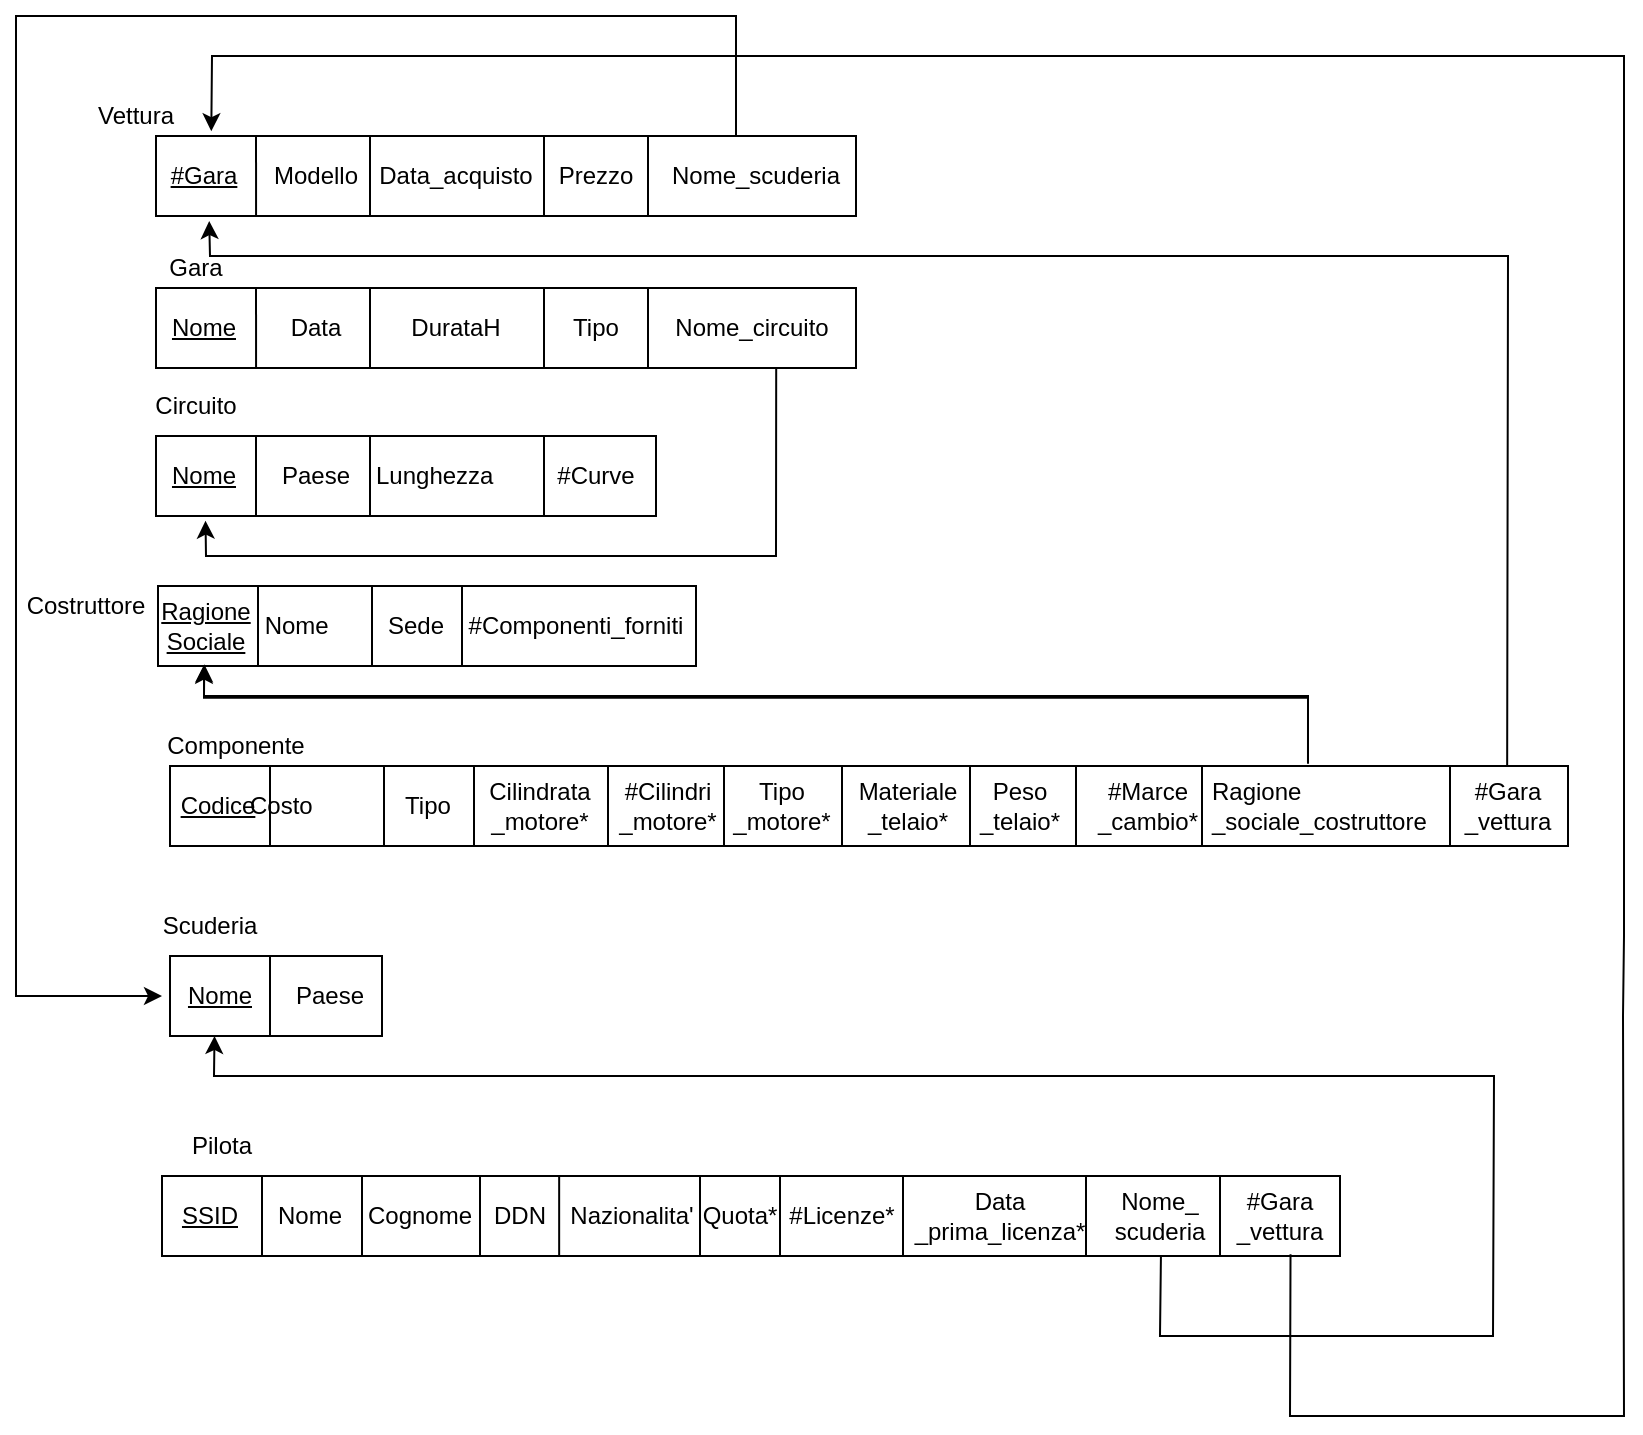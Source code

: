 <mxfile version="22.1.11" type="device">
  <diagram name="Page-1" id="w2zEcCq6rjr5m_FsKOra">
    <mxGraphModel dx="1908" dy="1134" grid="1" gridSize="10" guides="1" tooltips="1" connect="1" arrows="1" fold="1" page="1" pageScale="1" pageWidth="850" pageHeight="1100" math="0" shadow="0">
      <root>
        <mxCell id="0" />
        <mxCell id="1" parent="0" />
        <mxCell id="W9biqpnuEtXCoY6pIqpa-1" value="" style="rounded=0;whiteSpace=wrap;html=1;" vertex="1" parent="1">
          <mxGeometry x="160" y="160" width="350" height="40" as="geometry" />
        </mxCell>
        <mxCell id="W9biqpnuEtXCoY6pIqpa-3" value="#Gara" style="text;html=1;strokeColor=none;fillColor=none;align=center;verticalAlign=middle;whiteSpace=wrap;rounded=0;fontStyle=4" vertex="1" parent="1">
          <mxGeometry x="154" y="165" width="60" height="30" as="geometry" />
        </mxCell>
        <mxCell id="W9biqpnuEtXCoY6pIqpa-4" value="Vettura" style="text;html=1;strokeColor=none;fillColor=none;align=center;verticalAlign=middle;whiteSpace=wrap;rounded=0;" vertex="1" parent="1">
          <mxGeometry x="120" y="135" width="60" height="30" as="geometry" />
        </mxCell>
        <mxCell id="W9biqpnuEtXCoY6pIqpa-5" value="Modello" style="text;html=1;strokeColor=none;fillColor=none;align=center;verticalAlign=middle;whiteSpace=wrap;rounded=0;" vertex="1" parent="1">
          <mxGeometry x="210" y="165" width="60" height="30" as="geometry" />
        </mxCell>
        <mxCell id="W9biqpnuEtXCoY6pIqpa-6" value="Data_acquisto" style="text;html=1;strokeColor=none;fillColor=none;align=center;verticalAlign=middle;whiteSpace=wrap;rounded=0;" vertex="1" parent="1">
          <mxGeometry x="280" y="165" width="60" height="30" as="geometry" />
        </mxCell>
        <mxCell id="W9biqpnuEtXCoY6pIqpa-8" value="Prezzo" style="text;html=1;strokeColor=none;fillColor=none;align=center;verticalAlign=middle;whiteSpace=wrap;rounded=0;" vertex="1" parent="1">
          <mxGeometry x="350" y="165" width="60" height="30" as="geometry" />
        </mxCell>
        <mxCell id="W9biqpnuEtXCoY6pIqpa-9" value="Nome_scuderia" style="text;html=1;strokeColor=none;fillColor=none;align=center;verticalAlign=middle;whiteSpace=wrap;rounded=0;" vertex="1" parent="1">
          <mxGeometry x="430" y="165" width="60" height="30" as="geometry" />
        </mxCell>
        <mxCell id="W9biqpnuEtXCoY6pIqpa-13" value="" style="endArrow=none;html=1;rounded=0;exitX=0.143;exitY=0.998;exitDx=0;exitDy=0;exitPerimeter=0;" edge="1" parent="1" source="W9biqpnuEtXCoY6pIqpa-1">
          <mxGeometry width="50" height="50" relative="1" as="geometry">
            <mxPoint x="210" y="180" as="sourcePoint" />
            <mxPoint x="210" y="160" as="targetPoint" />
          </mxGeometry>
        </mxCell>
        <mxCell id="W9biqpnuEtXCoY6pIqpa-14" value="" style="endArrow=none;html=1;rounded=0;exitX=0.143;exitY=0.998;exitDx=0;exitDy=0;exitPerimeter=0;" edge="1" parent="1">
          <mxGeometry width="50" height="50" relative="1" as="geometry">
            <mxPoint x="267" y="200" as="sourcePoint" />
            <mxPoint x="267" y="160" as="targetPoint" />
          </mxGeometry>
        </mxCell>
        <mxCell id="W9biqpnuEtXCoY6pIqpa-15" value="" style="endArrow=none;html=1;rounded=0;exitX=0.143;exitY=0.998;exitDx=0;exitDy=0;exitPerimeter=0;" edge="1" parent="1">
          <mxGeometry width="50" height="50" relative="1" as="geometry">
            <mxPoint x="354" y="200" as="sourcePoint" />
            <mxPoint x="354" y="160" as="targetPoint" />
          </mxGeometry>
        </mxCell>
        <mxCell id="W9biqpnuEtXCoY6pIqpa-16" value="" style="endArrow=none;html=1;rounded=0;exitX=0.143;exitY=0.998;exitDx=0;exitDy=0;exitPerimeter=0;" edge="1" parent="1">
          <mxGeometry width="50" height="50" relative="1" as="geometry">
            <mxPoint x="406" y="200" as="sourcePoint" />
            <mxPoint x="406" y="160" as="targetPoint" />
          </mxGeometry>
        </mxCell>
        <mxCell id="W9biqpnuEtXCoY6pIqpa-17" value="" style="rounded=0;whiteSpace=wrap;html=1;" vertex="1" parent="1">
          <mxGeometry x="160" y="236" width="350" height="40" as="geometry" />
        </mxCell>
        <mxCell id="W9biqpnuEtXCoY6pIqpa-18" value="Nome" style="text;html=1;strokeColor=none;fillColor=none;align=center;verticalAlign=middle;whiteSpace=wrap;rounded=0;fontStyle=4" vertex="1" parent="1">
          <mxGeometry x="154" y="241" width="60" height="30" as="geometry" />
        </mxCell>
        <mxCell id="W9biqpnuEtXCoY6pIqpa-19" value="Gara" style="text;html=1;strokeColor=none;fillColor=none;align=center;verticalAlign=middle;whiteSpace=wrap;rounded=0;" vertex="1" parent="1">
          <mxGeometry x="150" y="211" width="60" height="30" as="geometry" />
        </mxCell>
        <mxCell id="W9biqpnuEtXCoY6pIqpa-20" value="Data" style="text;html=1;strokeColor=none;fillColor=none;align=center;verticalAlign=middle;whiteSpace=wrap;rounded=0;" vertex="1" parent="1">
          <mxGeometry x="210" y="241" width="60" height="30" as="geometry" />
        </mxCell>
        <mxCell id="W9biqpnuEtXCoY6pIqpa-21" value="DurataH" style="text;html=1;strokeColor=none;fillColor=none;align=center;verticalAlign=middle;whiteSpace=wrap;rounded=0;" vertex="1" parent="1">
          <mxGeometry x="280" y="241" width="60" height="30" as="geometry" />
        </mxCell>
        <mxCell id="W9biqpnuEtXCoY6pIqpa-22" value="Tipo" style="text;html=1;strokeColor=none;fillColor=none;align=center;verticalAlign=middle;whiteSpace=wrap;rounded=0;" vertex="1" parent="1">
          <mxGeometry x="350" y="241" width="60" height="30" as="geometry" />
        </mxCell>
        <mxCell id="W9biqpnuEtXCoY6pIqpa-23" value="Nome_circuito" style="text;html=1;strokeColor=none;fillColor=none;align=center;verticalAlign=middle;whiteSpace=wrap;rounded=0;" vertex="1" parent="1">
          <mxGeometry x="422.5" y="241" width="70" height="30" as="geometry" />
        </mxCell>
        <mxCell id="W9biqpnuEtXCoY6pIqpa-24" value="" style="endArrow=none;html=1;rounded=0;exitX=0.143;exitY=0.998;exitDx=0;exitDy=0;exitPerimeter=0;" edge="1" parent="1" source="W9biqpnuEtXCoY6pIqpa-17">
          <mxGeometry width="50" height="50" relative="1" as="geometry">
            <mxPoint x="210" y="256" as="sourcePoint" />
            <mxPoint x="210" y="236" as="targetPoint" />
          </mxGeometry>
        </mxCell>
        <mxCell id="W9biqpnuEtXCoY6pIqpa-25" value="" style="endArrow=none;html=1;rounded=0;exitX=0.143;exitY=0.998;exitDx=0;exitDy=0;exitPerimeter=0;" edge="1" parent="1">
          <mxGeometry width="50" height="50" relative="1" as="geometry">
            <mxPoint x="267" y="276" as="sourcePoint" />
            <mxPoint x="267" y="236" as="targetPoint" />
          </mxGeometry>
        </mxCell>
        <mxCell id="W9biqpnuEtXCoY6pIqpa-26" value="" style="endArrow=none;html=1;rounded=0;exitX=0.143;exitY=0.998;exitDx=0;exitDy=0;exitPerimeter=0;" edge="1" parent="1">
          <mxGeometry width="50" height="50" relative="1" as="geometry">
            <mxPoint x="354" y="276" as="sourcePoint" />
            <mxPoint x="354" y="236" as="targetPoint" />
          </mxGeometry>
        </mxCell>
        <mxCell id="W9biqpnuEtXCoY6pIqpa-27" value="" style="endArrow=none;html=1;rounded=0;exitX=0.143;exitY=0.998;exitDx=0;exitDy=0;exitPerimeter=0;" edge="1" parent="1">
          <mxGeometry width="50" height="50" relative="1" as="geometry">
            <mxPoint x="406" y="276" as="sourcePoint" />
            <mxPoint x="406" y="236" as="targetPoint" />
          </mxGeometry>
        </mxCell>
        <mxCell id="W9biqpnuEtXCoY6pIqpa-28" value="" style="rounded=0;whiteSpace=wrap;html=1;" vertex="1" parent="1">
          <mxGeometry x="160" y="310" width="250" height="40" as="geometry" />
        </mxCell>
        <mxCell id="W9biqpnuEtXCoY6pIqpa-29" value="Nome" style="text;html=1;strokeColor=none;fillColor=none;align=center;verticalAlign=middle;whiteSpace=wrap;rounded=0;fontStyle=4" vertex="1" parent="1">
          <mxGeometry x="154" y="315" width="60" height="30" as="geometry" />
        </mxCell>
        <mxCell id="W9biqpnuEtXCoY6pIqpa-30" value="Paese" style="text;html=1;strokeColor=none;fillColor=none;align=center;verticalAlign=middle;whiteSpace=wrap;rounded=0;" vertex="1" parent="1">
          <mxGeometry x="210" y="315" width="60" height="30" as="geometry" />
        </mxCell>
        <mxCell id="W9biqpnuEtXCoY6pIqpa-31" value="Lunghezza&lt;span style=&quot;white-space: pre;&quot;&gt;&#x9;&lt;/span&gt;" style="text;html=1;strokeColor=none;fillColor=none;align=center;verticalAlign=middle;whiteSpace=wrap;rounded=0;" vertex="1" parent="1">
          <mxGeometry x="280" y="315" width="60" height="30" as="geometry" />
        </mxCell>
        <mxCell id="W9biqpnuEtXCoY6pIqpa-32" value="#Curve" style="text;html=1;strokeColor=none;fillColor=none;align=center;verticalAlign=middle;whiteSpace=wrap;rounded=0;" vertex="1" parent="1">
          <mxGeometry x="350" y="315" width="60" height="30" as="geometry" />
        </mxCell>
        <mxCell id="W9biqpnuEtXCoY6pIqpa-34" value="" style="endArrow=none;html=1;rounded=0;" edge="1" parent="1">
          <mxGeometry width="50" height="50" relative="1" as="geometry">
            <mxPoint x="210" y="350" as="sourcePoint" />
            <mxPoint x="210" y="310" as="targetPoint" />
          </mxGeometry>
        </mxCell>
        <mxCell id="W9biqpnuEtXCoY6pIqpa-35" value="" style="endArrow=none;html=1;rounded=0;exitX=0.143;exitY=0.998;exitDx=0;exitDy=0;exitPerimeter=0;" edge="1" parent="1">
          <mxGeometry width="50" height="50" relative="1" as="geometry">
            <mxPoint x="267" y="350" as="sourcePoint" />
            <mxPoint x="267" y="310" as="targetPoint" />
          </mxGeometry>
        </mxCell>
        <mxCell id="W9biqpnuEtXCoY6pIqpa-36" value="" style="endArrow=none;html=1;rounded=0;exitX=0.143;exitY=0.998;exitDx=0;exitDy=0;exitPerimeter=0;" edge="1" parent="1">
          <mxGeometry width="50" height="50" relative="1" as="geometry">
            <mxPoint x="354" y="350" as="sourcePoint" />
            <mxPoint x="354" y="310" as="targetPoint" />
          </mxGeometry>
        </mxCell>
        <mxCell id="W9biqpnuEtXCoY6pIqpa-38" value="Circuito" style="text;html=1;strokeColor=none;fillColor=none;align=center;verticalAlign=middle;whiteSpace=wrap;rounded=0;" vertex="1" parent="1">
          <mxGeometry x="150" y="280" width="60" height="30" as="geometry" />
        </mxCell>
        <mxCell id="W9biqpnuEtXCoY6pIqpa-48" value="" style="rounded=0;whiteSpace=wrap;html=1;" vertex="1" parent="1">
          <mxGeometry x="161" y="385" width="269" height="40" as="geometry" />
        </mxCell>
        <mxCell id="W9biqpnuEtXCoY6pIqpa-49" value="Ragione Sociale" style="text;html=1;strokeColor=none;fillColor=none;align=center;verticalAlign=middle;whiteSpace=wrap;rounded=0;fontStyle=4" vertex="1" parent="1">
          <mxGeometry x="155" y="390" width="60" height="30" as="geometry" />
        </mxCell>
        <mxCell id="W9biqpnuEtXCoY6pIqpa-50" value="Nome&lt;span style=&quot;white-space: pre;&quot;&gt;&#x9;&lt;/span&gt;" style="text;html=1;strokeColor=none;fillColor=none;align=center;verticalAlign=middle;whiteSpace=wrap;rounded=0;" vertex="1" parent="1">
          <mxGeometry x="211" y="390" width="60" height="30" as="geometry" />
        </mxCell>
        <mxCell id="W9biqpnuEtXCoY6pIqpa-51" value="Sede" style="text;html=1;strokeColor=none;fillColor=none;align=center;verticalAlign=middle;whiteSpace=wrap;rounded=0;" vertex="1" parent="1">
          <mxGeometry x="260" y="390" width="60" height="30" as="geometry" />
        </mxCell>
        <mxCell id="W9biqpnuEtXCoY6pIqpa-52" value="#Componenti_forniti" style="text;html=1;strokeColor=none;fillColor=none;align=center;verticalAlign=middle;whiteSpace=wrap;rounded=0;" vertex="1" parent="1">
          <mxGeometry x="340" y="390" width="60" height="30" as="geometry" />
        </mxCell>
        <mxCell id="W9biqpnuEtXCoY6pIqpa-53" value="" style="endArrow=none;html=1;rounded=0;" edge="1" parent="1">
          <mxGeometry width="50" height="50" relative="1" as="geometry">
            <mxPoint x="211" y="425" as="sourcePoint" />
            <mxPoint x="211" y="385" as="targetPoint" />
          </mxGeometry>
        </mxCell>
        <mxCell id="W9biqpnuEtXCoY6pIqpa-54" value="" style="endArrow=none;html=1;rounded=0;exitX=0.143;exitY=0.998;exitDx=0;exitDy=0;exitPerimeter=0;" edge="1" parent="1">
          <mxGeometry width="50" height="50" relative="1" as="geometry">
            <mxPoint x="268" y="425" as="sourcePoint" />
            <mxPoint x="268" y="385" as="targetPoint" />
          </mxGeometry>
        </mxCell>
        <mxCell id="W9biqpnuEtXCoY6pIqpa-55" value="" style="endArrow=none;html=1;rounded=0;exitX=0.143;exitY=0.998;exitDx=0;exitDy=0;exitPerimeter=0;" edge="1" parent="1">
          <mxGeometry width="50" height="50" relative="1" as="geometry">
            <mxPoint x="313" y="425" as="sourcePoint" />
            <mxPoint x="313" y="385" as="targetPoint" />
          </mxGeometry>
        </mxCell>
        <mxCell id="W9biqpnuEtXCoY6pIqpa-56" value="Costruttore" style="text;html=1;strokeColor=none;fillColor=none;align=center;verticalAlign=middle;whiteSpace=wrap;rounded=0;" vertex="1" parent="1">
          <mxGeometry x="95" y="380" width="60" height="30" as="geometry" />
        </mxCell>
        <mxCell id="W9biqpnuEtXCoY6pIqpa-57" value="" style="rounded=0;whiteSpace=wrap;html=1;" vertex="1" parent="1">
          <mxGeometry x="167" y="475" width="699" height="40" as="geometry" />
        </mxCell>
        <mxCell id="W9biqpnuEtXCoY6pIqpa-58" value="Codice" style="text;html=1;strokeColor=none;fillColor=none;align=center;verticalAlign=middle;whiteSpace=wrap;rounded=0;fontStyle=4" vertex="1" parent="1">
          <mxGeometry x="161" y="480" width="60" height="30" as="geometry" />
        </mxCell>
        <mxCell id="W9biqpnuEtXCoY6pIqpa-59" value="Costo&lt;span style=&quot;white-space: pre;&quot;&gt;&#x9;&lt;/span&gt;&lt;span style=&quot;white-space: pre;&quot;&gt;&#x9;&lt;/span&gt;" style="text;html=1;strokeColor=none;fillColor=none;align=center;verticalAlign=middle;whiteSpace=wrap;rounded=0;" vertex="1" parent="1">
          <mxGeometry x="217" y="480" width="60" height="30" as="geometry" />
        </mxCell>
        <mxCell id="W9biqpnuEtXCoY6pIqpa-60" value="Tipo" style="text;html=1;strokeColor=none;fillColor=none;align=center;verticalAlign=middle;whiteSpace=wrap;rounded=0;" vertex="1" parent="1">
          <mxGeometry x="266" y="480" width="60" height="30" as="geometry" />
        </mxCell>
        <mxCell id="W9biqpnuEtXCoY6pIqpa-61" value="Cilindrata&lt;br&gt;_motore*" style="text;html=1;strokeColor=none;fillColor=none;align=center;verticalAlign=middle;whiteSpace=wrap;rounded=0;" vertex="1" parent="1">
          <mxGeometry x="322" y="480" width="60" height="30" as="geometry" />
        </mxCell>
        <mxCell id="W9biqpnuEtXCoY6pIqpa-62" value="" style="endArrow=none;html=1;rounded=0;" edge="1" parent="1">
          <mxGeometry width="50" height="50" relative="1" as="geometry">
            <mxPoint x="217" y="515" as="sourcePoint" />
            <mxPoint x="217" y="475" as="targetPoint" />
          </mxGeometry>
        </mxCell>
        <mxCell id="W9biqpnuEtXCoY6pIqpa-63" value="" style="endArrow=none;html=1;rounded=0;exitX=0.143;exitY=0.998;exitDx=0;exitDy=0;exitPerimeter=0;" edge="1" parent="1">
          <mxGeometry width="50" height="50" relative="1" as="geometry">
            <mxPoint x="274" y="515" as="sourcePoint" />
            <mxPoint x="274" y="475" as="targetPoint" />
          </mxGeometry>
        </mxCell>
        <mxCell id="W9biqpnuEtXCoY6pIqpa-64" value="" style="endArrow=none;html=1;rounded=0;exitX=0.143;exitY=0.998;exitDx=0;exitDy=0;exitPerimeter=0;" edge="1" parent="1">
          <mxGeometry width="50" height="50" relative="1" as="geometry">
            <mxPoint x="319" y="515" as="sourcePoint" />
            <mxPoint x="319" y="475" as="targetPoint" />
          </mxGeometry>
        </mxCell>
        <mxCell id="W9biqpnuEtXCoY6pIqpa-65" value="Componente" style="text;html=1;strokeColor=none;fillColor=none;align=center;verticalAlign=middle;whiteSpace=wrap;rounded=0;" vertex="1" parent="1">
          <mxGeometry x="170" y="450" width="60" height="30" as="geometry" />
        </mxCell>
        <mxCell id="W9biqpnuEtXCoY6pIqpa-66" value="#Cilindri&lt;br&gt;_motore*" style="text;html=1;strokeColor=none;fillColor=none;align=center;verticalAlign=middle;whiteSpace=wrap;rounded=0;" vertex="1" parent="1">
          <mxGeometry x="386" y="480" width="60" height="30" as="geometry" />
        </mxCell>
        <mxCell id="W9biqpnuEtXCoY6pIqpa-67" value="Tipo&lt;br&gt;_motore*" style="text;html=1;strokeColor=none;fillColor=none;align=center;verticalAlign=middle;whiteSpace=wrap;rounded=0;" vertex="1" parent="1">
          <mxGeometry x="443" y="480" width="60" height="30" as="geometry" />
        </mxCell>
        <mxCell id="W9biqpnuEtXCoY6pIqpa-68" value="Materiale&lt;br&gt;_telaio*" style="text;html=1;strokeColor=none;fillColor=none;align=center;verticalAlign=middle;whiteSpace=wrap;rounded=0;" vertex="1" parent="1">
          <mxGeometry x="506" y="480" width="60" height="30" as="geometry" />
        </mxCell>
        <mxCell id="W9biqpnuEtXCoY6pIqpa-69" value="Peso&lt;br&gt;_telaio*" style="text;html=1;strokeColor=none;fillColor=none;align=center;verticalAlign=middle;whiteSpace=wrap;rounded=0;" vertex="1" parent="1">
          <mxGeometry x="562" y="480" width="60" height="30" as="geometry" />
        </mxCell>
        <mxCell id="W9biqpnuEtXCoY6pIqpa-70" value="#Marce&lt;br&gt;_cambio*" style="text;html=1;strokeColor=none;fillColor=none;align=center;verticalAlign=middle;whiteSpace=wrap;rounded=0;" vertex="1" parent="1">
          <mxGeometry x="626" y="480" width="60" height="30" as="geometry" />
        </mxCell>
        <mxCell id="W9biqpnuEtXCoY6pIqpa-71" value="Ragione&lt;br&gt;_sociale_costruttore" style="text;html=1;strokeColor=none;fillColor=none;align=left;verticalAlign=middle;whiteSpace=wrap;rounded=0;" vertex="1" parent="1">
          <mxGeometry x="686" y="490" width="70" height="10" as="geometry" />
        </mxCell>
        <mxCell id="W9biqpnuEtXCoY6pIqpa-72" value="#Gara&lt;br&gt;_vettura" style="text;html=1;strokeColor=none;fillColor=none;align=center;verticalAlign=middle;whiteSpace=wrap;rounded=0;" vertex="1" parent="1">
          <mxGeometry x="806" y="480" width="60" height="30" as="geometry" />
        </mxCell>
        <mxCell id="W9biqpnuEtXCoY6pIqpa-75" value="" style="endArrow=none;html=1;rounded=0;exitX=0.143;exitY=0.998;exitDx=0;exitDy=0;exitPerimeter=0;" edge="1" parent="1">
          <mxGeometry width="50" height="50" relative="1" as="geometry">
            <mxPoint x="386" y="515" as="sourcePoint" />
            <mxPoint x="386" y="475" as="targetPoint" />
          </mxGeometry>
        </mxCell>
        <mxCell id="W9biqpnuEtXCoY6pIqpa-79" value="" style="endArrow=none;html=1;rounded=0;exitX=0.143;exitY=0.998;exitDx=0;exitDy=0;exitPerimeter=0;" edge="1" parent="1">
          <mxGeometry width="50" height="50" relative="1" as="geometry">
            <mxPoint x="444" y="515" as="sourcePoint" />
            <mxPoint x="444" y="475" as="targetPoint" />
          </mxGeometry>
        </mxCell>
        <mxCell id="W9biqpnuEtXCoY6pIqpa-80" value="" style="endArrow=none;html=1;rounded=0;exitX=0.143;exitY=0.998;exitDx=0;exitDy=0;exitPerimeter=0;" edge="1" parent="1">
          <mxGeometry width="50" height="50" relative="1" as="geometry">
            <mxPoint x="503" y="515" as="sourcePoint" />
            <mxPoint x="503" y="475" as="targetPoint" />
          </mxGeometry>
        </mxCell>
        <mxCell id="W9biqpnuEtXCoY6pIqpa-81" value="" style="endArrow=none;html=1;rounded=0;exitX=0.143;exitY=0.998;exitDx=0;exitDy=0;exitPerimeter=0;" edge="1" parent="1">
          <mxGeometry width="50" height="50" relative="1" as="geometry">
            <mxPoint x="567" y="515" as="sourcePoint" />
            <mxPoint x="567" y="475" as="targetPoint" />
          </mxGeometry>
        </mxCell>
        <mxCell id="W9biqpnuEtXCoY6pIqpa-82" value="" style="endArrow=none;html=1;rounded=0;exitX=0.143;exitY=0.998;exitDx=0;exitDy=0;exitPerimeter=0;" edge="1" parent="1">
          <mxGeometry width="50" height="50" relative="1" as="geometry">
            <mxPoint x="620" y="515" as="sourcePoint" />
            <mxPoint x="620" y="475" as="targetPoint" />
          </mxGeometry>
        </mxCell>
        <mxCell id="W9biqpnuEtXCoY6pIqpa-83" value="" style="endArrow=none;html=1;rounded=0;exitX=0.143;exitY=0.998;exitDx=0;exitDy=0;exitPerimeter=0;" edge="1" parent="1">
          <mxGeometry width="50" height="50" relative="1" as="geometry">
            <mxPoint x="683" y="515" as="sourcePoint" />
            <mxPoint x="683" y="475" as="targetPoint" />
          </mxGeometry>
        </mxCell>
        <mxCell id="W9biqpnuEtXCoY6pIqpa-84" value="" style="endArrow=none;html=1;rounded=0;exitX=0.143;exitY=0.998;exitDx=0;exitDy=0;exitPerimeter=0;" edge="1" parent="1">
          <mxGeometry width="50" height="50" relative="1" as="geometry">
            <mxPoint x="807" y="515" as="sourcePoint" />
            <mxPoint x="807" y="475" as="targetPoint" />
          </mxGeometry>
        </mxCell>
        <mxCell id="W9biqpnuEtXCoY6pIqpa-85" value="" style="rounded=0;whiteSpace=wrap;html=1;" vertex="1" parent="1">
          <mxGeometry x="167" y="570" width="106" height="40" as="geometry" />
        </mxCell>
        <mxCell id="W9biqpnuEtXCoY6pIqpa-86" value="Nome" style="text;html=1;strokeColor=none;fillColor=none;align=center;verticalAlign=middle;whiteSpace=wrap;rounded=0;fontStyle=4" vertex="1" parent="1">
          <mxGeometry x="163" y="575" width="58" height="30" as="geometry" />
        </mxCell>
        <mxCell id="W9biqpnuEtXCoY6pIqpa-87" value="Paese" style="text;html=1;strokeColor=none;fillColor=none;align=center;verticalAlign=middle;whiteSpace=wrap;rounded=0;" vertex="1" parent="1">
          <mxGeometry x="217" y="575" width="60" height="30" as="geometry" />
        </mxCell>
        <mxCell id="W9biqpnuEtXCoY6pIqpa-90" value="" style="endArrow=none;html=1;rounded=0;" edge="1" parent="1">
          <mxGeometry width="50" height="50" relative="1" as="geometry">
            <mxPoint x="217" y="610" as="sourcePoint" />
            <mxPoint x="217" y="570" as="targetPoint" />
          </mxGeometry>
        </mxCell>
        <mxCell id="W9biqpnuEtXCoY6pIqpa-93" value="Scuderia" style="text;html=1;strokeColor=none;fillColor=none;align=center;verticalAlign=middle;whiteSpace=wrap;rounded=0;" vertex="1" parent="1">
          <mxGeometry x="157" y="540" width="60" height="30" as="geometry" />
        </mxCell>
        <mxCell id="W9biqpnuEtXCoY6pIqpa-95" value="" style="rounded=0;whiteSpace=wrap;html=1;" vertex="1" parent="1">
          <mxGeometry x="163" y="680" width="589" height="40" as="geometry" />
        </mxCell>
        <mxCell id="W9biqpnuEtXCoY6pIqpa-96" value="SSID" style="text;html=1;strokeColor=none;fillColor=none;align=center;verticalAlign=middle;whiteSpace=wrap;rounded=0;fontStyle=4" vertex="1" parent="1">
          <mxGeometry x="157" y="685" width="60" height="30" as="geometry" />
        </mxCell>
        <mxCell id="W9biqpnuEtXCoY6pIqpa-97" value="Nome" style="text;html=1;strokeColor=none;fillColor=none;align=center;verticalAlign=middle;whiteSpace=wrap;rounded=0;" vertex="1" parent="1">
          <mxGeometry x="207" y="685" width="60" height="30" as="geometry" />
        </mxCell>
        <mxCell id="W9biqpnuEtXCoY6pIqpa-98" value="Cognome" style="text;html=1;strokeColor=none;fillColor=none;align=center;verticalAlign=middle;whiteSpace=wrap;rounded=0;" vertex="1" parent="1">
          <mxGeometry x="262" y="685" width="60" height="30" as="geometry" />
        </mxCell>
        <mxCell id="W9biqpnuEtXCoY6pIqpa-99" value="DDN" style="text;html=1;strokeColor=none;fillColor=none;align=center;verticalAlign=middle;whiteSpace=wrap;rounded=0;" vertex="1" parent="1">
          <mxGeometry x="312" y="685" width="60" height="30" as="geometry" />
        </mxCell>
        <mxCell id="W9biqpnuEtXCoY6pIqpa-100" value="" style="endArrow=none;html=1;rounded=0;" edge="1" parent="1">
          <mxGeometry width="50" height="50" relative="1" as="geometry">
            <mxPoint x="213" y="720" as="sourcePoint" />
            <mxPoint x="213" y="680" as="targetPoint" />
          </mxGeometry>
        </mxCell>
        <mxCell id="W9biqpnuEtXCoY6pIqpa-101" value="" style="endArrow=none;html=1;rounded=0;exitX=0.143;exitY=0.998;exitDx=0;exitDy=0;exitPerimeter=0;" edge="1" parent="1">
          <mxGeometry width="50" height="50" relative="1" as="geometry">
            <mxPoint x="263" y="720" as="sourcePoint" />
            <mxPoint x="263" y="680" as="targetPoint" />
          </mxGeometry>
        </mxCell>
        <mxCell id="W9biqpnuEtXCoY6pIqpa-102" value="" style="endArrow=none;html=1;rounded=0;exitX=0.143;exitY=0.998;exitDx=0;exitDy=0;exitPerimeter=0;" edge="1" parent="1">
          <mxGeometry width="50" height="50" relative="1" as="geometry">
            <mxPoint x="322" y="720" as="sourcePoint" />
            <mxPoint x="322" y="680" as="targetPoint" />
          </mxGeometry>
        </mxCell>
        <mxCell id="W9biqpnuEtXCoY6pIqpa-103" value="Nazionalita&#39;" style="text;html=1;strokeColor=none;fillColor=none;align=center;verticalAlign=middle;whiteSpace=wrap;rounded=0;" vertex="1" parent="1">
          <mxGeometry x="368" y="685" width="60" height="30" as="geometry" />
        </mxCell>
        <mxCell id="W9biqpnuEtXCoY6pIqpa-104" value="Quota*" style="text;html=1;strokeColor=none;fillColor=none;align=center;verticalAlign=middle;whiteSpace=wrap;rounded=0;" vertex="1" parent="1">
          <mxGeometry x="422" y="685" width="60" height="30" as="geometry" />
        </mxCell>
        <mxCell id="W9biqpnuEtXCoY6pIqpa-105" value="#Licenze*" style="text;html=1;strokeColor=none;fillColor=none;align=center;verticalAlign=middle;whiteSpace=wrap;rounded=0;" vertex="1" parent="1">
          <mxGeometry x="472.5" y="685" width="60" height="30" as="geometry" />
        </mxCell>
        <mxCell id="W9biqpnuEtXCoY6pIqpa-106" value="Data&lt;br&gt;_prima_licenza*" style="text;html=1;strokeColor=none;fillColor=none;align=center;verticalAlign=middle;whiteSpace=wrap;rounded=0;" vertex="1" parent="1">
          <mxGeometry x="552" y="685" width="60" height="30" as="geometry" />
        </mxCell>
        <mxCell id="W9biqpnuEtXCoY6pIqpa-107" value="Nome_&lt;br&gt;scuderia" style="text;html=1;strokeColor=none;fillColor=none;align=center;verticalAlign=middle;whiteSpace=wrap;rounded=0;" vertex="1" parent="1">
          <mxGeometry x="632" y="685" width="60" height="30" as="geometry" />
        </mxCell>
        <mxCell id="W9biqpnuEtXCoY6pIqpa-109" value="#Gara&lt;br&gt;_vettura" style="text;html=1;strokeColor=none;fillColor=none;align=center;verticalAlign=middle;whiteSpace=wrap;rounded=0;" vertex="1" parent="1">
          <mxGeometry x="692" y="685" width="60" height="30" as="geometry" />
        </mxCell>
        <mxCell id="W9biqpnuEtXCoY6pIqpa-110" value="" style="endArrow=none;html=1;rounded=0;exitX=0.143;exitY=0.998;exitDx=0;exitDy=0;exitPerimeter=0;" edge="1" parent="1">
          <mxGeometry width="50" height="50" relative="1" as="geometry">
            <mxPoint x="361.58" y="720" as="sourcePoint" />
            <mxPoint x="361.58" y="680" as="targetPoint" />
          </mxGeometry>
        </mxCell>
        <mxCell id="W9biqpnuEtXCoY6pIqpa-111" value="" style="endArrow=none;html=1;rounded=0;exitX=0.143;exitY=0.998;exitDx=0;exitDy=0;exitPerimeter=0;" edge="1" parent="1">
          <mxGeometry width="50" height="50" relative="1" as="geometry">
            <mxPoint x="432" y="720" as="sourcePoint" />
            <mxPoint x="432" y="680" as="targetPoint" />
          </mxGeometry>
        </mxCell>
        <mxCell id="W9biqpnuEtXCoY6pIqpa-112" value="" style="endArrow=none;html=1;rounded=0;exitX=0.143;exitY=0.998;exitDx=0;exitDy=0;exitPerimeter=0;" edge="1" parent="1">
          <mxGeometry width="50" height="50" relative="1" as="geometry">
            <mxPoint x="472" y="720" as="sourcePoint" />
            <mxPoint x="472" y="680" as="targetPoint" />
          </mxGeometry>
        </mxCell>
        <mxCell id="W9biqpnuEtXCoY6pIqpa-113" value="" style="endArrow=none;html=1;rounded=0;exitX=0.143;exitY=0.998;exitDx=0;exitDy=0;exitPerimeter=0;" edge="1" parent="1">
          <mxGeometry width="50" height="50" relative="1" as="geometry">
            <mxPoint x="533.5" y="720" as="sourcePoint" />
            <mxPoint x="533.5" y="680" as="targetPoint" />
          </mxGeometry>
        </mxCell>
        <mxCell id="W9biqpnuEtXCoY6pIqpa-114" value="" style="endArrow=none;html=1;rounded=0;exitX=0.143;exitY=0.998;exitDx=0;exitDy=0;exitPerimeter=0;" edge="1" parent="1">
          <mxGeometry width="50" height="50" relative="1" as="geometry">
            <mxPoint x="625" y="720" as="sourcePoint" />
            <mxPoint x="625" y="680" as="targetPoint" />
          </mxGeometry>
        </mxCell>
        <mxCell id="W9biqpnuEtXCoY6pIqpa-115" value="" style="endArrow=none;html=1;rounded=0;exitX=0.143;exitY=0.998;exitDx=0;exitDy=0;exitPerimeter=0;" edge="1" parent="1">
          <mxGeometry width="50" height="50" relative="1" as="geometry">
            <mxPoint x="692" y="720" as="sourcePoint" />
            <mxPoint x="692" y="680" as="targetPoint" />
          </mxGeometry>
        </mxCell>
        <mxCell id="W9biqpnuEtXCoY6pIqpa-117" value="Pilota" style="text;html=1;strokeColor=none;fillColor=none;align=center;verticalAlign=middle;whiteSpace=wrap;rounded=0;" vertex="1" parent="1">
          <mxGeometry x="163" y="650" width="60" height="30" as="geometry" />
        </mxCell>
        <mxCell id="W9biqpnuEtXCoY6pIqpa-119" value="" style="endArrow=none;startArrow=classic;html=1;rounded=0;entryX=0.848;entryY=0.997;entryDx=0;entryDy=0;entryPerimeter=0;exitX=0.21;exitY=1;exitDx=0;exitDy=0;verticalAlign=middle;startFill=1;endFill=0;exitPerimeter=0;" edge="1" parent="1" source="W9biqpnuEtXCoY6pIqpa-85" target="W9biqpnuEtXCoY6pIqpa-95">
          <mxGeometry width="50" height="50" relative="1" as="geometry">
            <mxPoint x="192.5" y="570.0" as="sourcePoint" />
            <mxPoint x="655.349" y="693.76" as="targetPoint" />
            <Array as="points">
              <mxPoint x="189" y="630" />
              <mxPoint x="230" y="630" />
              <mxPoint x="270" y="630" />
              <mxPoint x="350" y="630" />
              <mxPoint x="510" y="630" />
              <mxPoint x="829" y="630" />
              <mxPoint x="828.5" y="760" />
              <mxPoint x="740" y="760" />
              <mxPoint x="662" y="760" />
            </Array>
          </mxGeometry>
        </mxCell>
        <mxCell id="W9biqpnuEtXCoY6pIqpa-123" value="" style="endArrow=none;startArrow=classic;html=1;rounded=0;entryX=0.958;entryY=0.978;entryDx=0;entryDy=0;entryPerimeter=0;endFill=0;exitX=0.079;exitY=-0.06;exitDx=0;exitDy=0;exitPerimeter=0;" edge="1" parent="1" source="W9biqpnuEtXCoY6pIqpa-1" target="W9biqpnuEtXCoY6pIqpa-95">
          <mxGeometry width="50" height="50" relative="1" as="geometry">
            <mxPoint x="184" y="160" as="sourcePoint" />
            <mxPoint x="720.349" y="693.76" as="targetPoint" />
            <Array as="points">
              <mxPoint x="188" y="120" />
              <mxPoint x="290" y="120" />
              <mxPoint x="510" y="120" />
              <mxPoint x="894" y="120" />
              <mxPoint x="894" y="220" />
              <mxPoint x="894" y="560" />
              <mxPoint x="893.5" y="600" />
              <mxPoint x="894" y="800" />
              <mxPoint x="810" y="800" />
              <mxPoint x="727" y="800" />
            </Array>
          </mxGeometry>
        </mxCell>
        <mxCell id="W9biqpnuEtXCoY6pIqpa-134" value="" style="endArrow=classic;html=1;rounded=0;exitX=0.814;exitY=-0.044;exitDx=0;exitDy=0;exitPerimeter=0;entryX=0.086;entryY=0.979;entryDx=0;entryDy=0;entryPerimeter=0;" edge="1" parent="1" source="W9biqpnuEtXCoY6pIqpa-57" target="W9biqpnuEtXCoY6pIqpa-48">
          <mxGeometry width="50" height="50" relative="1" as="geometry">
            <mxPoint x="680" y="390" as="sourcePoint" />
            <mxPoint x="180" y="440" as="targetPoint" />
            <Array as="points">
              <mxPoint x="736" y="440" />
              <mxPoint x="184" y="440" />
            </Array>
          </mxGeometry>
        </mxCell>
        <mxCell id="W9biqpnuEtXCoY6pIqpa-135" value="" style="endArrow=classic;html=1;rounded=0;entryX=0.076;entryY=1.063;entryDx=0;entryDy=0;entryPerimeter=0;exitX=0.493;exitY=-0.162;exitDx=0;exitDy=0;exitPerimeter=0;" edge="1" parent="1" source="W9biqpnuEtXCoY6pIqpa-72" target="W9biqpnuEtXCoY6pIqpa-1">
          <mxGeometry width="50" height="50" relative="1" as="geometry">
            <mxPoint x="830" y="490" as="sourcePoint" />
            <mxPoint x="880" y="445" as="targetPoint" />
            <Array as="points">
              <mxPoint x="836" y="220" />
              <mxPoint x="187" y="220" />
            </Array>
          </mxGeometry>
        </mxCell>
        <mxCell id="W9biqpnuEtXCoY6pIqpa-139" value="" style="endArrow=classic;html=1;rounded=0;" edge="1" parent="1" target="W9biqpnuEtXCoY6pIqpa-86">
          <mxGeometry width="50" height="50" relative="1" as="geometry">
            <mxPoint x="450" y="160" as="sourcePoint" />
            <mxPoint x="120" y="550" as="targetPoint" />
            <Array as="points">
              <mxPoint x="450" y="100" />
              <mxPoint x="90" y="100" />
              <mxPoint x="90" y="330" />
              <mxPoint x="90" y="590" />
            </Array>
          </mxGeometry>
        </mxCell>
        <mxCell id="W9biqpnuEtXCoY6pIqpa-140" value="" style="endArrow=classic;html=1;rounded=0;entryX=0.099;entryY=1.058;entryDx=0;entryDy=0;entryPerimeter=0;exitX=0.886;exitY=0.988;exitDx=0;exitDy=0;exitPerimeter=0;" edge="1" parent="1" source="W9biqpnuEtXCoY6pIqpa-17" target="W9biqpnuEtXCoY6pIqpa-28">
          <mxGeometry width="50" height="50" relative="1" as="geometry">
            <mxPoint x="470" y="280" as="sourcePoint" />
            <mxPoint x="180" y="370" as="targetPoint" />
            <Array as="points">
              <mxPoint x="470" y="370" />
              <mxPoint x="185" y="370" />
            </Array>
          </mxGeometry>
        </mxCell>
        <mxCell id="W9biqpnuEtXCoY6pIqpa-142" value="" style="endArrow=classic;html=1;rounded=0;exitX=0.814;exitY=-0.044;exitDx=0;exitDy=0;exitPerimeter=0;entryX=0.086;entryY=0.979;entryDx=0;entryDy=0;entryPerimeter=0;" edge="1" parent="1">
          <mxGeometry width="50" height="50" relative="1" as="geometry">
            <mxPoint x="736" y="473.84" as="sourcePoint" />
            <mxPoint x="184" y="424.84" as="targetPoint" />
            <Array as="points">
              <mxPoint x="736" y="440.84" />
              <mxPoint x="184" y="440.84" />
            </Array>
          </mxGeometry>
        </mxCell>
      </root>
    </mxGraphModel>
  </diagram>
</mxfile>
